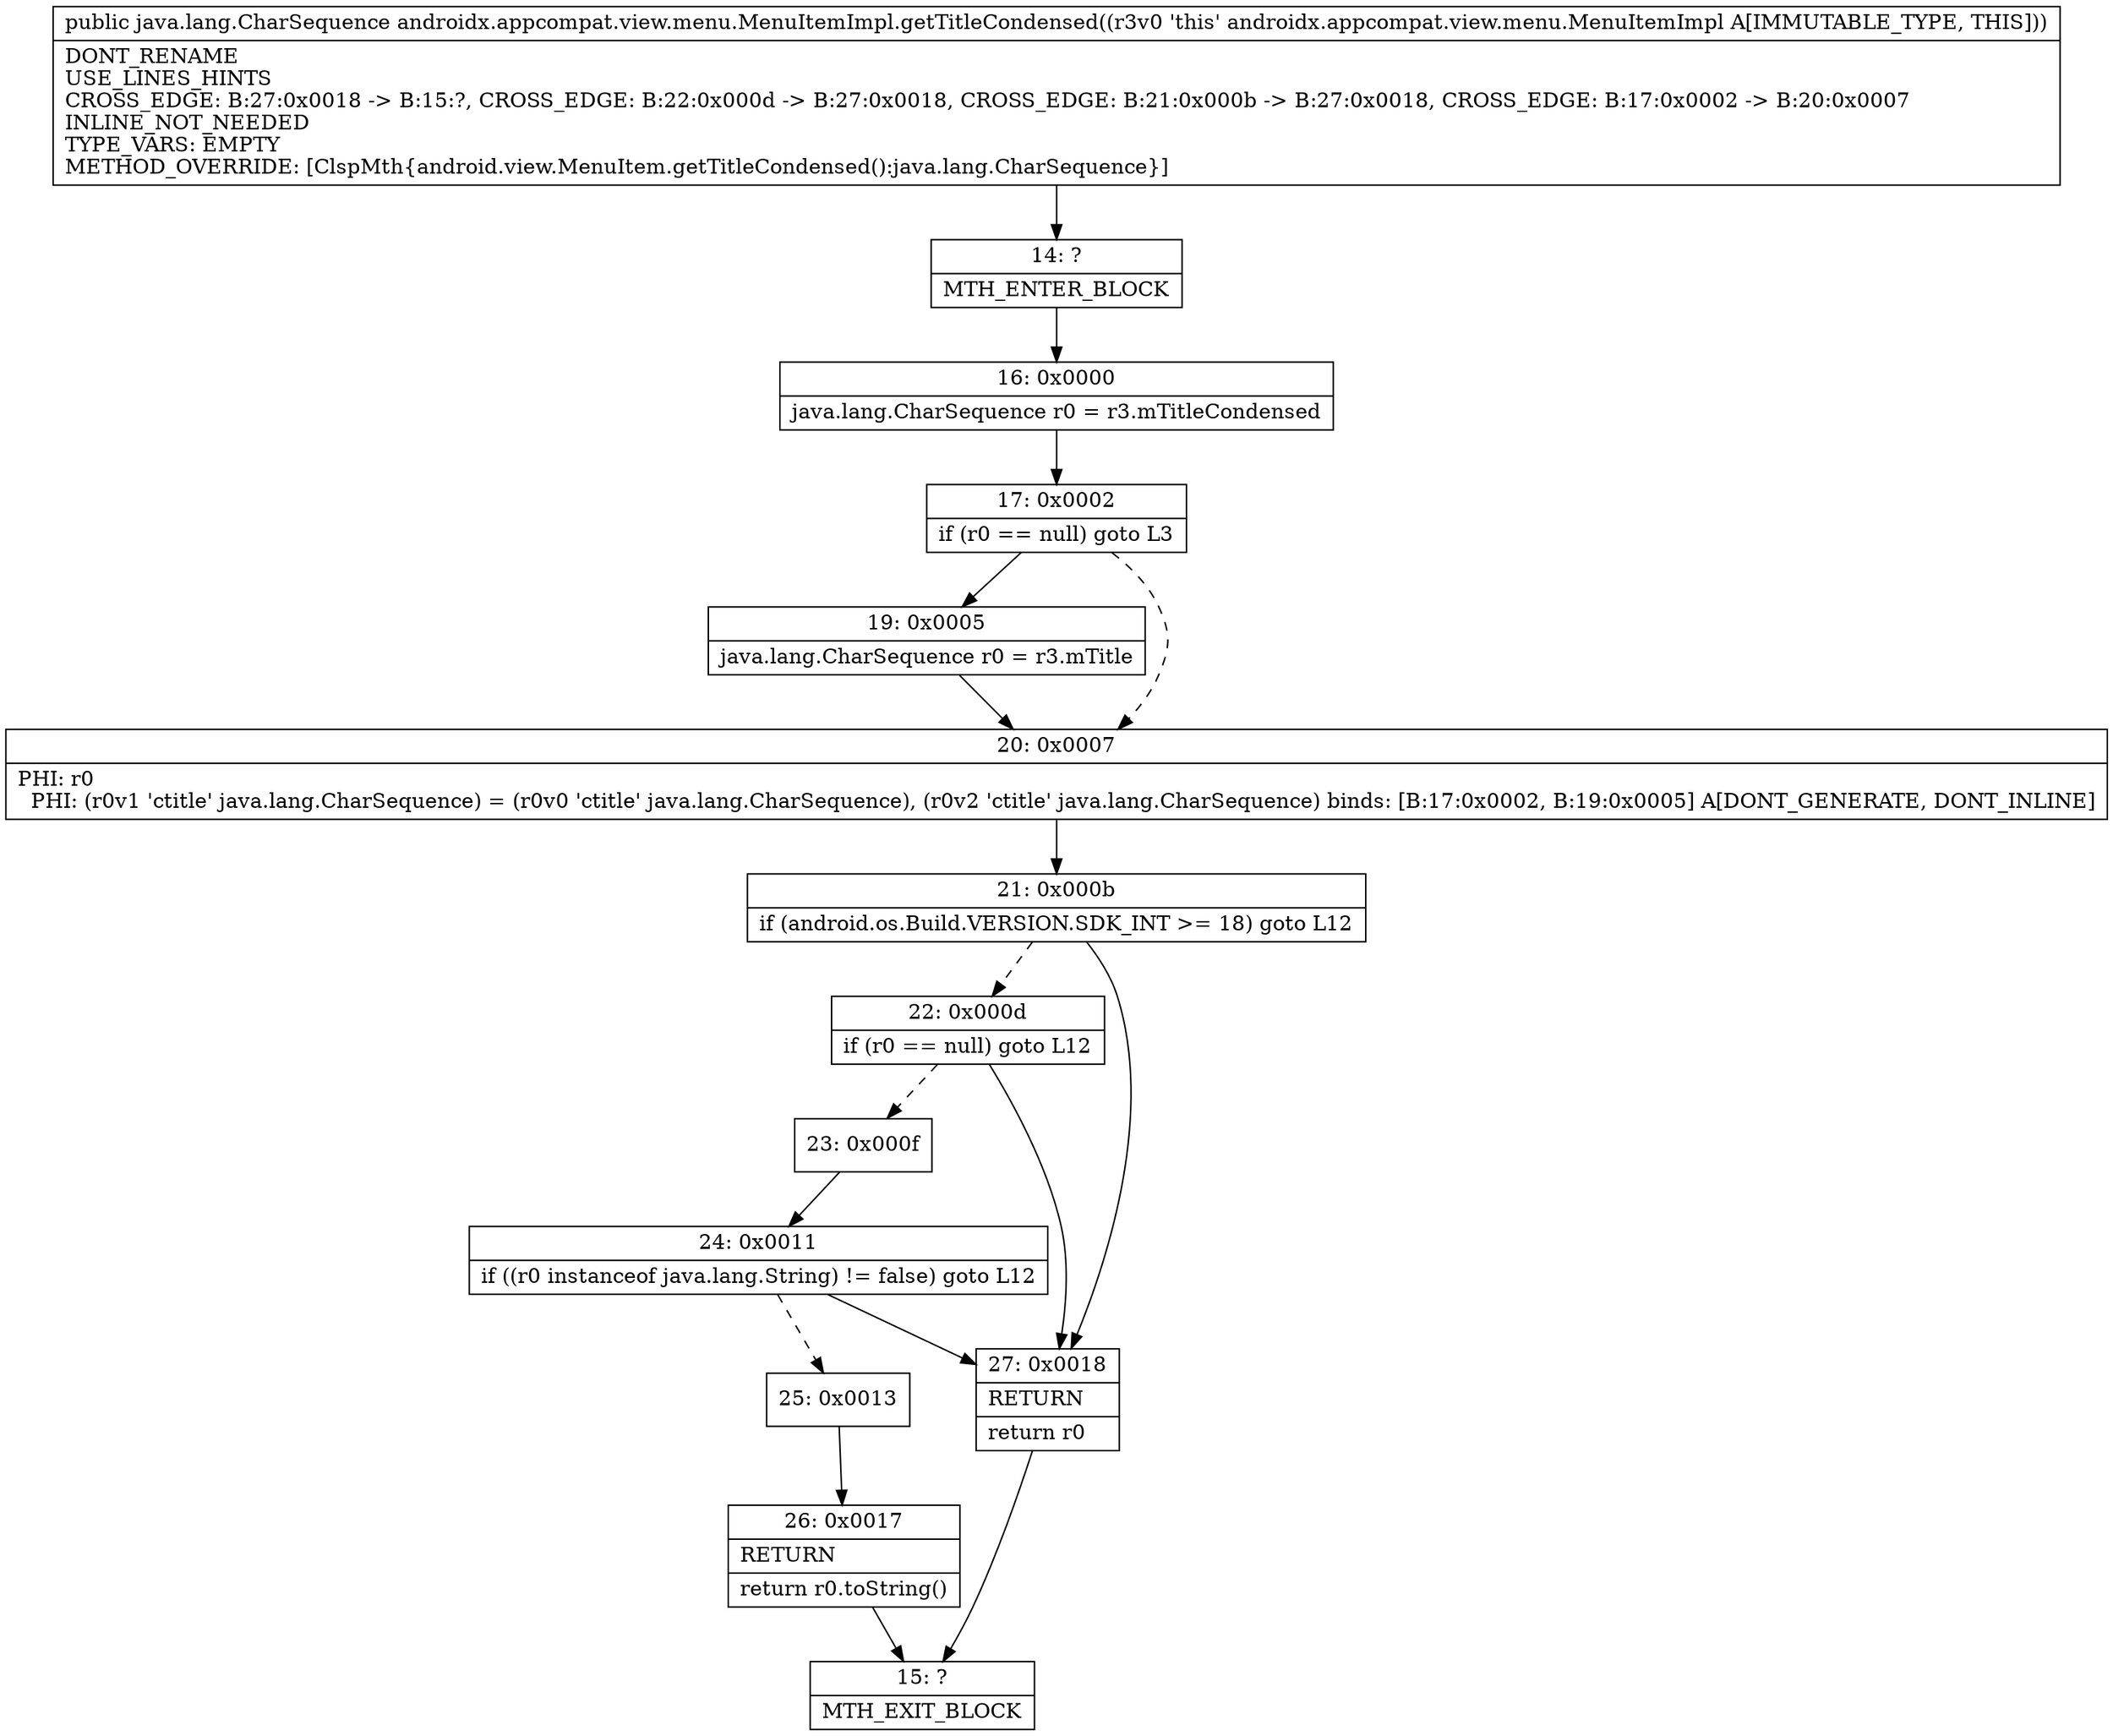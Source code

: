 digraph "CFG forandroidx.appcompat.view.menu.MenuItemImpl.getTitleCondensed()Ljava\/lang\/CharSequence;" {
Node_14 [shape=record,label="{14\:\ ?|MTH_ENTER_BLOCK\l}"];
Node_16 [shape=record,label="{16\:\ 0x0000|java.lang.CharSequence r0 = r3.mTitleCondensed\l}"];
Node_17 [shape=record,label="{17\:\ 0x0002|if (r0 == null) goto L3\l}"];
Node_19 [shape=record,label="{19\:\ 0x0005|java.lang.CharSequence r0 = r3.mTitle\l}"];
Node_20 [shape=record,label="{20\:\ 0x0007|PHI: r0 \l  PHI: (r0v1 'ctitle' java.lang.CharSequence) = (r0v0 'ctitle' java.lang.CharSequence), (r0v2 'ctitle' java.lang.CharSequence) binds: [B:17:0x0002, B:19:0x0005] A[DONT_GENERATE, DONT_INLINE]\l}"];
Node_21 [shape=record,label="{21\:\ 0x000b|if (android.os.Build.VERSION.SDK_INT \>= 18) goto L12\l}"];
Node_22 [shape=record,label="{22\:\ 0x000d|if (r0 == null) goto L12\l}"];
Node_23 [shape=record,label="{23\:\ 0x000f}"];
Node_24 [shape=record,label="{24\:\ 0x0011|if ((r0 instanceof java.lang.String) != false) goto L12\l}"];
Node_25 [shape=record,label="{25\:\ 0x0013}"];
Node_26 [shape=record,label="{26\:\ 0x0017|RETURN\l|return r0.toString()\l}"];
Node_15 [shape=record,label="{15\:\ ?|MTH_EXIT_BLOCK\l}"];
Node_27 [shape=record,label="{27\:\ 0x0018|RETURN\l|return r0\l}"];
MethodNode[shape=record,label="{public java.lang.CharSequence androidx.appcompat.view.menu.MenuItemImpl.getTitleCondensed((r3v0 'this' androidx.appcompat.view.menu.MenuItemImpl A[IMMUTABLE_TYPE, THIS]))  | DONT_RENAME\lUSE_LINES_HINTS\lCROSS_EDGE: B:27:0x0018 \-\> B:15:?, CROSS_EDGE: B:22:0x000d \-\> B:27:0x0018, CROSS_EDGE: B:21:0x000b \-\> B:27:0x0018, CROSS_EDGE: B:17:0x0002 \-\> B:20:0x0007\lINLINE_NOT_NEEDED\lTYPE_VARS: EMPTY\lMETHOD_OVERRIDE: [ClspMth\{android.view.MenuItem.getTitleCondensed():java.lang.CharSequence\}]\l}"];
MethodNode -> Node_14;Node_14 -> Node_16;
Node_16 -> Node_17;
Node_17 -> Node_19;
Node_17 -> Node_20[style=dashed];
Node_19 -> Node_20;
Node_20 -> Node_21;
Node_21 -> Node_22[style=dashed];
Node_21 -> Node_27;
Node_22 -> Node_23[style=dashed];
Node_22 -> Node_27;
Node_23 -> Node_24;
Node_24 -> Node_25[style=dashed];
Node_24 -> Node_27;
Node_25 -> Node_26;
Node_26 -> Node_15;
Node_27 -> Node_15;
}

